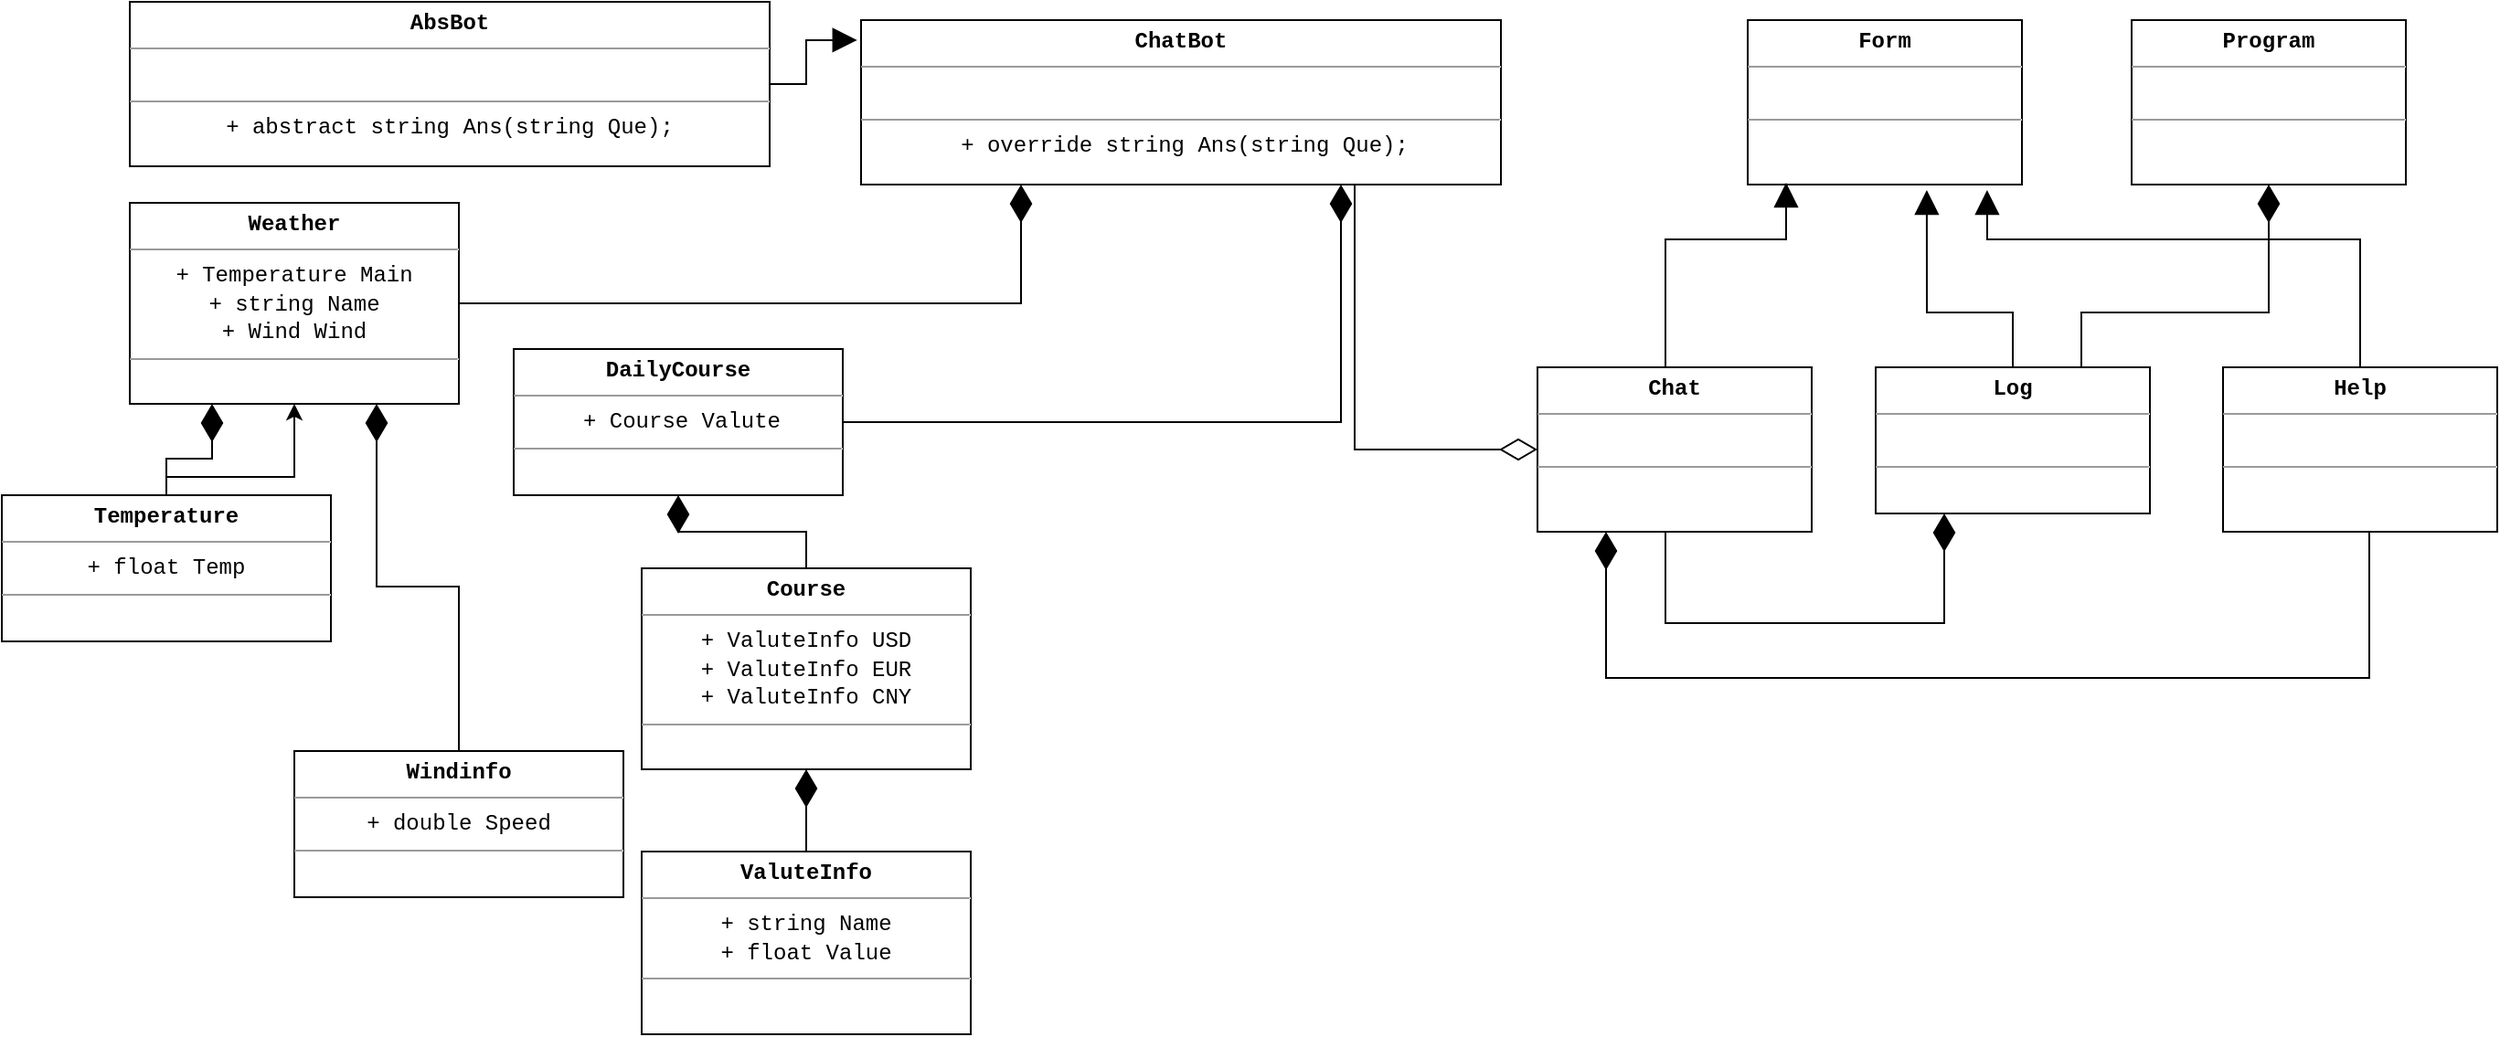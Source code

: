 <mxfile version="13.3.1" type="device"><diagram id="kvm84VGOjQNTF39isT1A" name="Страница 1"><mxGraphModel dx="1182" dy="784" grid="1" gridSize="10" guides="1" tooltips="1" connect="1" arrows="1" fold="1" page="0" pageScale="1" pageWidth="827" pageHeight="1169" math="0" shadow="0"><root><mxCell id="0"/><mxCell id="1" parent="0"/><mxCell id="lAgYNrEpFJ8TQG6eiaLK-3" style="edgeStyle=orthogonalEdgeStyle;rounded=0;orthogonalLoop=1;jettySize=auto;html=1;entryX=-0.006;entryY=0.122;entryDx=0;entryDy=0;strokeWidth=1;endArrow=block;endFill=1;endSize=11;exitX=1;exitY=0.5;exitDx=0;exitDy=0;entryPerimeter=0;" parent="1" source="lAgYNrEpFJ8TQG6eiaLK-1" target="lAgYNrEpFJ8TQG6eiaLK-2" edge="1"><mxGeometry relative="1" as="geometry"/></mxCell><mxCell id="lAgYNrEpFJ8TQG6eiaLK-1" value="&lt;p style=&quot;margin: 4px 0px 0px&quot;&gt;&lt;font face=&quot;Courier New&quot;&gt;&lt;b&gt;AbsBot&lt;/b&gt;&lt;br&gt;&lt;/font&gt;&lt;/p&gt;&lt;hr size=&quot;1&quot;&gt;&lt;p style=&quot;margin: 0px 0px 0px 4px&quot;&gt;&lt;font face=&quot;Courier New&quot;&gt;&lt;br&gt;&lt;/font&gt;&lt;/p&gt;&lt;hr size=&quot;1&quot;&gt;&lt;font face=&quot;Courier New&quot;&gt;+ abstract&amp;nbsp;&lt;/font&gt;&lt;span style=&quot;font-family: &amp;#34;courier new&amp;#34;&quot;&gt;string Ans(string Que);&lt;/span&gt;&lt;font face=&quot;Courier New&quot;&gt;&lt;br&gt;&lt;/font&gt;" style="verticalAlign=top;align=center;overflow=fill;fontSize=12;fontFamily=Helvetica;html=1;" parent="1" vertex="1"><mxGeometry x="-120" y="50" width="350" height="90" as="geometry"/></mxCell><mxCell id="lAgYNrEpFJ8TQG6eiaLK-37" style="edgeStyle=orthogonalEdgeStyle;rounded=0;orthogonalLoop=1;jettySize=auto;html=1;entryX=0;entryY=0.5;entryDx=0;entryDy=0;startArrow=none;startFill=0;startSize=18;endArrow=diamondThin;endFill=0;endSize=18;strokeWidth=1;" parent="1" source="lAgYNrEpFJ8TQG6eiaLK-2" target="lAgYNrEpFJ8TQG6eiaLK-5" edge="1"><mxGeometry relative="1" as="geometry"><Array as="points"><mxPoint x="550" y="245"/><mxPoint x="550" y="375"/></Array></mxGeometry></mxCell><mxCell id="lAgYNrEpFJ8TQG6eiaLK-2" value="&lt;p style=&quot;margin: 4px 0px 0px&quot;&gt;&lt;b style=&quot;font-family: &amp;#34;courier new&amp;#34;&quot;&gt;ChatBot&lt;/b&gt;&lt;br&gt;&lt;/p&gt;&lt;hr size=&quot;1&quot;&gt;&lt;p style=&quot;margin: 0px 0px 0px 4px&quot;&gt;&lt;font face=&quot;Courier New&quot;&gt;&lt;br&gt;&lt;/font&gt;&lt;/p&gt;&lt;hr size=&quot;1&quot;&gt;&lt;p style=&quot;margin: 0px 0px 0px 4px&quot;&gt;&lt;font face=&quot;Courier New&quot;&gt;+ override string Ans(string Que);&lt;/font&gt;&lt;br&gt;&lt;/p&gt;" style="verticalAlign=top;align=center;overflow=fill;fontSize=12;fontFamily=Helvetica;html=1;" parent="1" vertex="1"><mxGeometry x="280" y="60" width="350" height="90" as="geometry"/></mxCell><mxCell id="lAgYNrEpFJ8TQG6eiaLK-4" value="&lt;p style=&quot;margin: 4px 0px 0px&quot;&gt;&lt;font face=&quot;Courier New&quot;&gt;&lt;b&gt;Form&lt;/b&gt;&lt;/font&gt;&lt;/p&gt;&lt;hr size=&quot;1&quot;&gt;&lt;p style=&quot;margin: 0px 0px 0px 4px&quot;&gt;&lt;font face=&quot;Courier New&quot;&gt;&lt;br&gt;&lt;/font&gt;&lt;/p&gt;&lt;hr size=&quot;1&quot;&gt;&lt;font face=&quot;Courier New&quot;&gt;&lt;br&gt;&lt;/font&gt;" style="verticalAlign=top;align=center;overflow=fill;fontSize=12;fontFamily=Helvetica;html=1;" parent="1" vertex="1"><mxGeometry x="765" y="60" width="150" height="90" as="geometry"/></mxCell><mxCell id="lAgYNrEpFJ8TQG6eiaLK-15" style="edgeStyle=orthogonalEdgeStyle;rounded=0;orthogonalLoop=1;jettySize=auto;html=1;entryX=0.14;entryY=0.989;entryDx=0;entryDy=0;entryPerimeter=0;endArrow=block;endFill=1;endSize=11;strokeWidth=1;" parent="1" target="lAgYNrEpFJ8TQG6eiaLK-4" edge="1"><mxGeometry relative="1" as="geometry"><Array as="points"><mxPoint x="720" y="180"/><mxPoint x="786" y="180"/></Array><mxPoint x="720" y="250" as="sourcePoint"/></mxGeometry></mxCell><mxCell id="lAgYNrEpFJ8TQG6eiaLK-31" style="edgeStyle=orthogonalEdgeStyle;rounded=0;orthogonalLoop=1;jettySize=auto;html=1;entryX=0.25;entryY=1;entryDx=0;entryDy=0;endArrow=diamondThin;endFill=1;endSize=18;strokeWidth=1;" parent="1" target="lAgYNrEpFJ8TQG6eiaLK-6" edge="1"><mxGeometry relative="1" as="geometry"><Array as="points"><mxPoint x="720" y="390"/><mxPoint x="873" y="390"/></Array><mxPoint x="720" y="340" as="sourcePoint"/></mxGeometry></mxCell><mxCell id="lAgYNrEpFJ8TQG6eiaLK-5" value="&lt;p style=&quot;margin: 4px 0px 0px&quot;&gt;&lt;font face=&quot;Courier New&quot;&gt;&lt;b&gt;Chat&lt;/b&gt;&lt;/font&gt;&lt;/p&gt;&lt;hr size=&quot;1&quot;&gt;&lt;p style=&quot;margin: 0px 0px 0px 4px&quot;&gt;&lt;font face=&quot;Courier New&quot;&gt;&lt;br&gt;&lt;/font&gt;&lt;/p&gt;&lt;hr size=&quot;1&quot;&gt;&lt;font face=&quot;Courier New&quot;&gt;&lt;br&gt;&lt;/font&gt;" style="verticalAlign=top;align=center;overflow=fill;fontSize=12;fontFamily=Helvetica;html=1;" parent="1" vertex="1"><mxGeometry x="650" y="250" width="150" height="90" as="geometry"/></mxCell><mxCell id="lAgYNrEpFJ8TQG6eiaLK-18" style="edgeStyle=orthogonalEdgeStyle;rounded=0;orthogonalLoop=1;jettySize=auto;html=1;entryX=0.653;entryY=1.033;entryDx=0;entryDy=0;entryPerimeter=0;endArrow=block;endFill=1;endSize=11;strokeWidth=1;" parent="1" source="lAgYNrEpFJ8TQG6eiaLK-6" target="lAgYNrEpFJ8TQG6eiaLK-4" edge="1"><mxGeometry relative="1" as="geometry"><Array as="points"><mxPoint x="910" y="220"/><mxPoint x="863" y="220"/></Array></mxGeometry></mxCell><mxCell id="lAgYNrEpFJ8TQG6eiaLK-6" value="&lt;p style=&quot;margin: 4px 0px 0px&quot;&gt;&lt;font face=&quot;Courier New&quot;&gt;&lt;b&gt;Log&lt;/b&gt;&lt;/font&gt;&lt;/p&gt;&lt;hr size=&quot;1&quot;&gt;&lt;p style=&quot;margin: 0px 0px 0px 4px&quot;&gt;&lt;font face=&quot;Courier New&quot;&gt;&lt;br&gt;&lt;/font&gt;&lt;/p&gt;&lt;hr size=&quot;1&quot;&gt;&lt;font face=&quot;Courier New&quot;&gt;&lt;br&gt;&lt;/font&gt;" style="verticalAlign=top;align=center;overflow=fill;fontSize=12;fontFamily=Helvetica;html=1;" parent="1" vertex="1"><mxGeometry x="835" y="250" width="150" height="80" as="geometry"/></mxCell><mxCell id="lAgYNrEpFJ8TQG6eiaLK-16" style="edgeStyle=orthogonalEdgeStyle;rounded=0;orthogonalLoop=1;jettySize=auto;html=1;entryX=0.873;entryY=1.033;entryDx=0;entryDy=0;entryPerimeter=0;endArrow=block;endFill=1;endSize=11;strokeWidth=1;" parent="1" source="lAgYNrEpFJ8TQG6eiaLK-7" target="lAgYNrEpFJ8TQG6eiaLK-4" edge="1"><mxGeometry relative="1" as="geometry"><Array as="points"><mxPoint x="1100" y="180"/><mxPoint x="896" y="180"/></Array></mxGeometry></mxCell><mxCell id="lAgYNrEpFJ8TQG6eiaLK-33" style="edgeStyle=orthogonalEdgeStyle;rounded=0;orthogonalLoop=1;jettySize=auto;html=1;entryX=0.25;entryY=1;entryDx=0;entryDy=0;endArrow=diamondThin;endFill=1;endSize=18;strokeWidth=1;" parent="1" source="lAgYNrEpFJ8TQG6eiaLK-7" target="lAgYNrEpFJ8TQG6eiaLK-5" edge="1"><mxGeometry relative="1" as="geometry"><Array as="points"><mxPoint x="1105" y="420"/><mxPoint x="688" y="420"/></Array></mxGeometry></mxCell><mxCell id="lAgYNrEpFJ8TQG6eiaLK-7" value="&lt;p style=&quot;margin: 4px 0px 0px&quot;&gt;&lt;font face=&quot;Courier New&quot;&gt;&lt;b&gt;Help&lt;/b&gt;&lt;/font&gt;&lt;/p&gt;&lt;hr size=&quot;1&quot;&gt;&lt;p style=&quot;margin: 0px 0px 0px 4px&quot;&gt;&lt;font face=&quot;Courier New&quot;&gt;&lt;br&gt;&lt;/font&gt;&lt;/p&gt;&lt;hr size=&quot;1&quot;&gt;&lt;font face=&quot;Courier New&quot;&gt;&lt;br&gt;&lt;/font&gt;" style="verticalAlign=top;align=center;overflow=fill;fontSize=12;fontFamily=Helvetica;html=1;" parent="1" vertex="1"><mxGeometry x="1025" y="250" width="150" height="90" as="geometry"/></mxCell><mxCell id="lAgYNrEpFJ8TQG6eiaLK-35" style="edgeStyle=orthogonalEdgeStyle;rounded=0;orthogonalLoop=1;jettySize=auto;html=1;entryX=0.75;entryY=1;entryDx=0;entryDy=0;startArrow=none;startFill=0;startSize=18;endArrow=diamondThin;endFill=1;endSize=18;strokeWidth=1;" parent="1" source="lAgYNrEpFJ8TQG6eiaLK-19" target="lAgYNrEpFJ8TQG6eiaLK-2" edge="1"><mxGeometry relative="1" as="geometry"/></mxCell><mxCell id="lAgYNrEpFJ8TQG6eiaLK-19" value="&lt;p style=&quot;margin: 4px 0px 0px&quot;&gt;&lt;font face=&quot;Courier New&quot;&gt;&lt;b&gt;DailyCourse&lt;/b&gt;&lt;/font&gt;&lt;br&gt;&lt;/p&gt;&lt;hr size=&quot;1&quot;&gt;&lt;p style=&quot;margin: 0px 0px 0px 4px&quot;&gt;&lt;font face=&quot;Courier New&quot;&gt;+ Course Valute&lt;br&gt;&lt;/font&gt;&lt;/p&gt;&lt;hr size=&quot;1&quot;&gt;&lt;font face=&quot;Courier New&quot;&gt;&lt;br&gt;&lt;/font&gt;" style="verticalAlign=top;align=center;overflow=fill;fontSize=12;fontFamily=Helvetica;html=1;" parent="1" vertex="1"><mxGeometry x="90" y="240" width="180" height="80" as="geometry"/></mxCell><mxCell id="lAgYNrEpFJ8TQG6eiaLK-22" style="edgeStyle=orthogonalEdgeStyle;rounded=0;orthogonalLoop=1;jettySize=auto;html=1;entryX=0.5;entryY=1;entryDx=0;entryDy=0;endArrow=diamondThin;endFill=1;endSize=18;strokeWidth=1;" parent="1" source="lAgYNrEpFJ8TQG6eiaLK-20" target="lAgYNrEpFJ8TQG6eiaLK-19" edge="1"><mxGeometry relative="1" as="geometry"/></mxCell><mxCell id="lAgYNrEpFJ8TQG6eiaLK-20" value="&lt;p style=&quot;margin: 4px 0px 0px&quot;&gt;&lt;font face=&quot;Courier New&quot;&gt;&lt;b&gt;Course&lt;/b&gt;&lt;/font&gt;&lt;br&gt;&lt;/p&gt;&lt;hr size=&quot;1&quot;&gt;&lt;p style=&quot;margin: 0px 0px 0px 4px&quot;&gt;&lt;/p&gt;&lt;font face=&quot;Courier New&quot;&gt;+ ValuteInfo USD&lt;br&gt;&lt;/font&gt;&lt;span style=&quot;font-family: &amp;#34;courier new&amp;#34;&quot;&gt;+ ValuteInfo EUR&lt;br&gt;&lt;/span&gt;&lt;span style=&quot;font-family: &amp;#34;courier new&amp;#34;&quot;&gt;+ ValuteInfo CNY&lt;/span&gt;&lt;font face=&quot;Courier New&quot;&gt;&lt;br&gt;&lt;/font&gt;&lt;hr size=&quot;1&quot;&gt;&lt;font face=&quot;Courier New&quot;&gt;&lt;br&gt;&lt;/font&gt;" style="verticalAlign=top;align=center;overflow=fill;fontSize=12;fontFamily=Helvetica;html=1;" parent="1" vertex="1"><mxGeometry x="160" y="360" width="180" height="110" as="geometry"/></mxCell><mxCell id="lAgYNrEpFJ8TQG6eiaLK-23" style="edgeStyle=orthogonalEdgeStyle;rounded=0;orthogonalLoop=1;jettySize=auto;html=1;entryX=0.5;entryY=1;entryDx=0;entryDy=0;endArrow=diamondThin;endFill=1;endSize=18;strokeWidth=1;" parent="1" source="lAgYNrEpFJ8TQG6eiaLK-21" target="lAgYNrEpFJ8TQG6eiaLK-20" edge="1"><mxGeometry relative="1" as="geometry"/></mxCell><mxCell id="lAgYNrEpFJ8TQG6eiaLK-21" value="&lt;p style=&quot;margin: 4px 0px 0px&quot;&gt;&lt;font face=&quot;Courier New&quot;&gt;&lt;b&gt;ValuteInfo&lt;/b&gt;&lt;/font&gt;&lt;br&gt;&lt;/p&gt;&lt;hr size=&quot;1&quot;&gt;&lt;p style=&quot;margin: 0px 0px 0px 4px&quot;&gt;&lt;/p&gt;&lt;font face=&quot;Courier New&quot;&gt;+ string Name&lt;br&gt;+ float Value&lt;br&gt;&lt;/font&gt;&lt;hr size=&quot;1&quot;&gt;&lt;font face=&quot;Courier New&quot;&gt;&lt;br&gt;&lt;/font&gt;" style="verticalAlign=top;align=center;overflow=fill;fontSize=12;fontFamily=Helvetica;html=1;" parent="1" vertex="1"><mxGeometry x="160" y="515" width="180" height="100" as="geometry"/></mxCell><mxCell id="lAgYNrEpFJ8TQG6eiaLK-34" style="edgeStyle=orthogonalEdgeStyle;rounded=0;orthogonalLoop=1;jettySize=auto;html=1;entryX=0.25;entryY=1;entryDx=0;entryDy=0;startArrow=none;startFill=0;startSize=18;endArrow=diamondThin;endFill=1;endSize=18;strokeWidth=1;" parent="1" source="lAgYNrEpFJ8TQG6eiaLK-24" target="lAgYNrEpFJ8TQG6eiaLK-2" edge="1"><mxGeometry relative="1" as="geometry"/></mxCell><mxCell id="lAgYNrEpFJ8TQG6eiaLK-24" value="&lt;p style=&quot;margin: 4px 0px 0px&quot;&gt;&lt;font face=&quot;Courier New&quot;&gt;&lt;b&gt;Weather&lt;/b&gt;&lt;/font&gt;&lt;br&gt;&lt;/p&gt;&lt;hr size=&quot;1&quot;&gt;&lt;p style=&quot;margin: 0px 0px 0px 4px&quot;&gt;&lt;/p&gt;&lt;font face=&quot;Courier New&quot;&gt;+ Temperature Main&lt;br&gt;+ string Name&lt;br&gt;+ Wind Wind&lt;br&gt;&lt;/font&gt;&lt;hr size=&quot;1&quot;&gt;&lt;font face=&quot;Courier New&quot;&gt;&lt;br&gt;&lt;/font&gt;" style="verticalAlign=top;align=center;overflow=fill;fontSize=12;fontFamily=Helvetica;html=1;" parent="1" vertex="1"><mxGeometry x="-120" y="160" width="180" height="110" as="geometry"/></mxCell><mxCell id="lAgYNrEpFJ8TQG6eiaLK-27" style="edgeStyle=orthogonalEdgeStyle;rounded=0;orthogonalLoop=1;jettySize=auto;html=1;entryX=0.25;entryY=1;entryDx=0;entryDy=0;endArrow=diamondThin;endFill=1;endSize=18;strokeWidth=1;" parent="1" source="lAgYNrEpFJ8TQG6eiaLK-25" target="lAgYNrEpFJ8TQG6eiaLK-24" edge="1"><mxGeometry relative="1" as="geometry"/></mxCell><mxCell id="Bd4-P_QLe6c6ZYKRTF-C-1" value="" style="edgeStyle=orthogonalEdgeStyle;rounded=0;orthogonalLoop=1;jettySize=auto;html=1;exitX=0.633;exitY=0;exitDx=0;exitDy=0;exitPerimeter=0;" edge="1" parent="1" source="lAgYNrEpFJ8TQG6eiaLK-25" target="lAgYNrEpFJ8TQG6eiaLK-24"><mxGeometry relative="1" as="geometry"><Array as="points"><mxPoint x="-100" y="320"/><mxPoint x="-100" y="310"/><mxPoint x="-30" y="310"/></Array></mxGeometry></mxCell><mxCell id="lAgYNrEpFJ8TQG6eiaLK-25" value="&lt;p style=&quot;margin: 4px 0px 0px&quot;&gt;&lt;font face=&quot;Courier New&quot;&gt;&lt;b&gt;Temperature&lt;/b&gt;&lt;/font&gt;&lt;br&gt;&lt;/p&gt;&lt;hr size=&quot;1&quot;&gt;&lt;p style=&quot;margin: 0px 0px 0px 4px&quot;&gt;&lt;/p&gt;&lt;font face=&quot;Courier New&quot;&gt;+ float Temp&lt;br&gt;&lt;/font&gt;&lt;hr size=&quot;1&quot;&gt;&lt;font face=&quot;Courier New&quot;&gt;&lt;br&gt;&lt;/font&gt;" style="verticalAlign=top;align=center;overflow=fill;fontSize=12;fontFamily=Helvetica;html=1;" parent="1" vertex="1"><mxGeometry x="-190" y="320" width="180" height="80" as="geometry"/></mxCell><mxCell id="lAgYNrEpFJ8TQG6eiaLK-28" style="edgeStyle=orthogonalEdgeStyle;rounded=0;orthogonalLoop=1;jettySize=auto;html=1;entryX=0.75;entryY=1;entryDx=0;entryDy=0;endArrow=diamondThin;endFill=1;endSize=18;strokeWidth=1;" parent="1" source="lAgYNrEpFJ8TQG6eiaLK-26" target="lAgYNrEpFJ8TQG6eiaLK-24" edge="1"><mxGeometry relative="1" as="geometry"/></mxCell><mxCell id="lAgYNrEpFJ8TQG6eiaLK-26" value="&lt;p style=&quot;margin: 4px 0px 0px&quot;&gt;&lt;font face=&quot;Courier New&quot;&gt;&lt;b&gt;Windinfo&lt;/b&gt;&lt;/font&gt;&lt;br&gt;&lt;/p&gt;&lt;hr size=&quot;1&quot;&gt;&lt;p style=&quot;margin: 0px 0px 0px 4px&quot;&gt;&lt;/p&gt;&lt;font face=&quot;Courier New&quot;&gt;+ double Speed&lt;br&gt;&lt;/font&gt;&lt;hr size=&quot;1&quot;&gt;&lt;font face=&quot;Courier New&quot;&gt;&lt;br&gt;&lt;/font&gt;" style="verticalAlign=top;align=center;overflow=fill;fontSize=12;fontFamily=Helvetica;html=1;" parent="1" vertex="1"><mxGeometry x="-30" y="460" width="180" height="80" as="geometry"/></mxCell><mxCell id="lAgYNrEpFJ8TQG6eiaLK-30" style="edgeStyle=orthogonalEdgeStyle;rounded=0;orthogonalLoop=1;jettySize=auto;html=1;entryX=0.75;entryY=0;entryDx=0;entryDy=0;endArrow=none;endFill=0;endSize=18;strokeWidth=1;startArrow=diamondThin;startFill=1;startSize=18;" parent="1" source="lAgYNrEpFJ8TQG6eiaLK-29" target="lAgYNrEpFJ8TQG6eiaLK-6" edge="1"><mxGeometry relative="1" as="geometry"><Array as="points"><mxPoint x="1050" y="220"/><mxPoint x="948" y="220"/></Array></mxGeometry></mxCell><mxCell id="lAgYNrEpFJ8TQG6eiaLK-29" value="&lt;p style=&quot;margin: 4px 0px 0px&quot;&gt;&lt;font face=&quot;Courier New&quot;&gt;&lt;b&gt;Program&lt;/b&gt;&lt;/font&gt;&lt;/p&gt;&lt;hr size=&quot;1&quot;&gt;&lt;p style=&quot;margin: 0px 0px 0px 4px&quot;&gt;&lt;font face=&quot;Courier New&quot;&gt;&lt;br&gt;&lt;/font&gt;&lt;/p&gt;&lt;hr size=&quot;1&quot;&gt;&lt;font face=&quot;Courier New&quot;&gt;&lt;br&gt;&lt;/font&gt;" style="verticalAlign=top;align=center;overflow=fill;fontSize=12;fontFamily=Helvetica;html=1;" parent="1" vertex="1"><mxGeometry x="975" y="60" width="150" height="90" as="geometry"/></mxCell></root></mxGraphModel></diagram></mxfile>